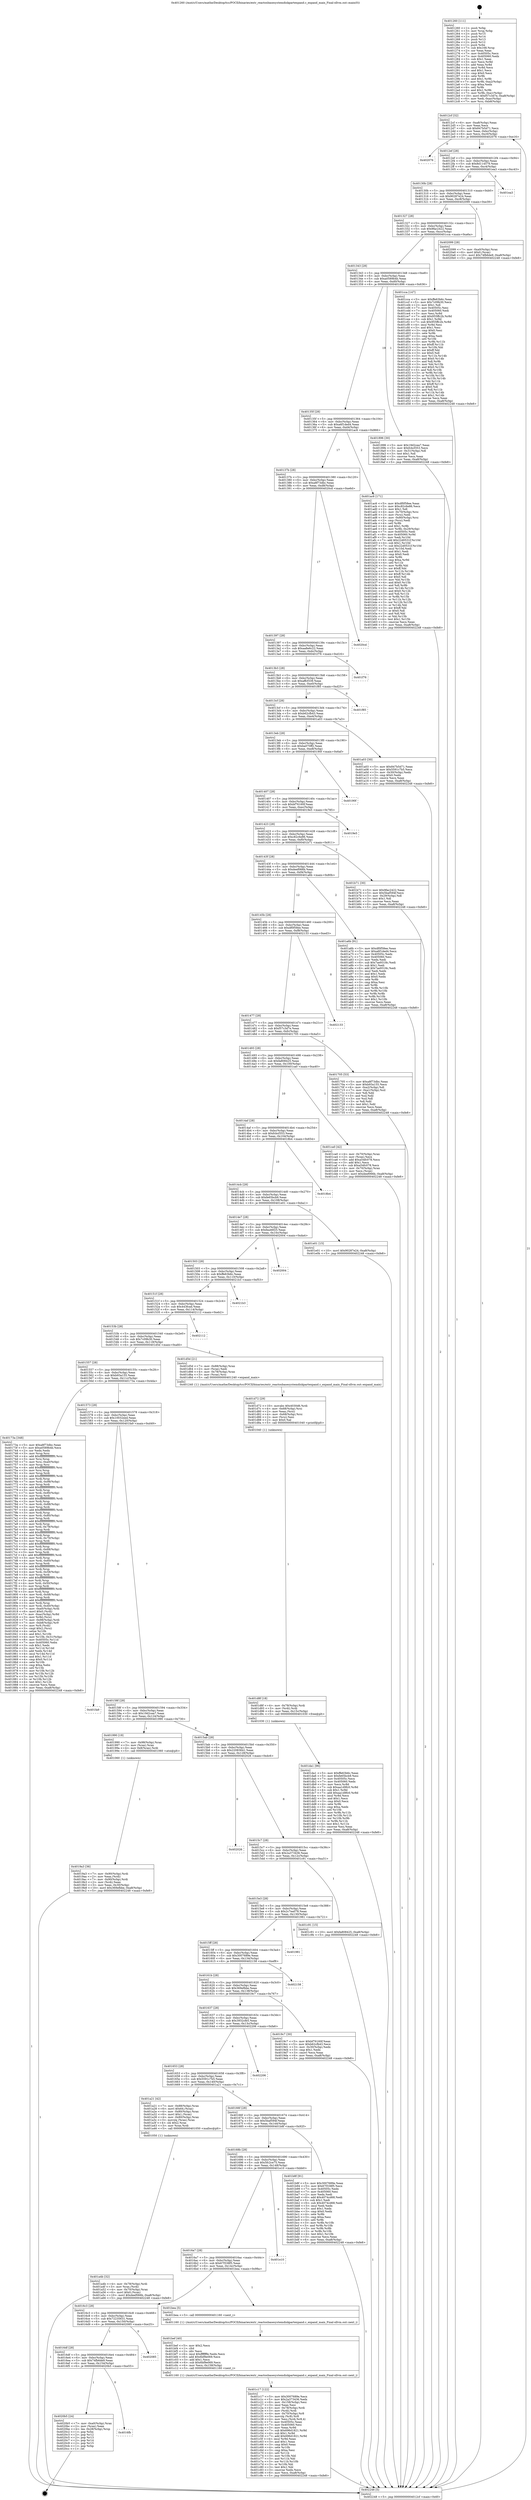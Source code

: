 digraph "0x401260" {
  label = "0x401260 (/mnt/c/Users/mathe/Desktop/tcc/POCII/binaries/extr_reactosbasesystemdiskpartexpand.c_expand_main_Final-ollvm.out::main(0))"
  labelloc = "t"
  node[shape=record]

  Entry [label="",width=0.3,height=0.3,shape=circle,fillcolor=black,style=filled]
  "0x4012cf" [label="{
     0x4012cf [32]\l
     | [instrs]\l
     &nbsp;&nbsp;0x4012cf \<+6\>: mov -0xa8(%rbp),%eax\l
     &nbsp;&nbsp;0x4012d5 \<+2\>: mov %eax,%ecx\l
     &nbsp;&nbsp;0x4012d7 \<+6\>: sub $0x847b5d71,%ecx\l
     &nbsp;&nbsp;0x4012dd \<+6\>: mov %eax,-0xbc(%rbp)\l
     &nbsp;&nbsp;0x4012e3 \<+6\>: mov %ecx,-0xc0(%rbp)\l
     &nbsp;&nbsp;0x4012e9 \<+6\>: je 0000000000402076 \<main+0xe16\>\l
  }"]
  "0x402076" [label="{
     0x402076\l
  }", style=dashed]
  "0x4012ef" [label="{
     0x4012ef [28]\l
     | [instrs]\l
     &nbsp;&nbsp;0x4012ef \<+5\>: jmp 00000000004012f4 \<main+0x94\>\l
     &nbsp;&nbsp;0x4012f4 \<+6\>: mov -0xbc(%rbp),%eax\l
     &nbsp;&nbsp;0x4012fa \<+5\>: sub $0x8d114579,%eax\l
     &nbsp;&nbsp;0x4012ff \<+6\>: mov %eax,-0xc4(%rbp)\l
     &nbsp;&nbsp;0x401305 \<+6\>: je 0000000000401ea3 \<main+0xc43\>\l
  }"]
  Exit [label="",width=0.3,height=0.3,shape=circle,fillcolor=black,style=filled,peripheries=2]
  "0x401ea3" [label="{
     0x401ea3\l
  }", style=dashed]
  "0x40130b" [label="{
     0x40130b [28]\l
     | [instrs]\l
     &nbsp;&nbsp;0x40130b \<+5\>: jmp 0000000000401310 \<main+0xb0\>\l
     &nbsp;&nbsp;0x401310 \<+6\>: mov -0xbc(%rbp),%eax\l
     &nbsp;&nbsp;0x401316 \<+5\>: sub $0x90287e24,%eax\l
     &nbsp;&nbsp;0x40131b \<+6\>: mov %eax,-0xc8(%rbp)\l
     &nbsp;&nbsp;0x401321 \<+6\>: je 0000000000402099 \<main+0xe39\>\l
  }"]
  "0x4016fb" [label="{
     0x4016fb\l
  }", style=dashed]
  "0x402099" [label="{
     0x402099 [28]\l
     | [instrs]\l
     &nbsp;&nbsp;0x402099 \<+7\>: mov -0xa0(%rbp),%rax\l
     &nbsp;&nbsp;0x4020a0 \<+6\>: movl $0x0,(%rax)\l
     &nbsp;&nbsp;0x4020a6 \<+10\>: movl $0x74fb6de9,-0xa8(%rbp)\l
     &nbsp;&nbsp;0x4020b0 \<+5\>: jmp 0000000000402248 \<main+0xfe8\>\l
  }"]
  "0x401327" [label="{
     0x401327 [28]\l
     | [instrs]\l
     &nbsp;&nbsp;0x401327 \<+5\>: jmp 000000000040132c \<main+0xcc\>\l
     &nbsp;&nbsp;0x40132c \<+6\>: mov -0xbc(%rbp),%eax\l
     &nbsp;&nbsp;0x401332 \<+5\>: sub $0x9fac2422,%eax\l
     &nbsp;&nbsp;0x401337 \<+6\>: mov %eax,-0xcc(%rbp)\l
     &nbsp;&nbsp;0x40133d \<+6\>: je 0000000000401cca \<main+0xa6a\>\l
  }"]
  "0x4020b5" [label="{
     0x4020b5 [24]\l
     | [instrs]\l
     &nbsp;&nbsp;0x4020b5 \<+7\>: mov -0xa0(%rbp),%rax\l
     &nbsp;&nbsp;0x4020bc \<+2\>: mov (%rax),%eax\l
     &nbsp;&nbsp;0x4020be \<+4\>: lea -0x28(%rbp),%rsp\l
     &nbsp;&nbsp;0x4020c2 \<+1\>: pop %rbx\l
     &nbsp;&nbsp;0x4020c3 \<+2\>: pop %r12\l
     &nbsp;&nbsp;0x4020c5 \<+2\>: pop %r13\l
     &nbsp;&nbsp;0x4020c7 \<+2\>: pop %r14\l
     &nbsp;&nbsp;0x4020c9 \<+2\>: pop %r15\l
     &nbsp;&nbsp;0x4020cb \<+1\>: pop %rbp\l
     &nbsp;&nbsp;0x4020cc \<+1\>: ret\l
  }"]
  "0x401cca" [label="{
     0x401cca [147]\l
     | [instrs]\l
     &nbsp;&nbsp;0x401cca \<+5\>: mov $0xffe63b6c,%eax\l
     &nbsp;&nbsp;0x401ccf \<+5\>: mov $0x7c09b30,%ecx\l
     &nbsp;&nbsp;0x401cd4 \<+2\>: mov $0x1,%dl\l
     &nbsp;&nbsp;0x401cd6 \<+7\>: mov 0x40505c,%esi\l
     &nbsp;&nbsp;0x401cdd \<+7\>: mov 0x405060,%edi\l
     &nbsp;&nbsp;0x401ce4 \<+3\>: mov %esi,%r8d\l
     &nbsp;&nbsp;0x401ce7 \<+7\>: add $0x955ffc2b,%r8d\l
     &nbsp;&nbsp;0x401cee \<+4\>: sub $0x1,%r8d\l
     &nbsp;&nbsp;0x401cf2 \<+7\>: sub $0x955ffc2b,%r8d\l
     &nbsp;&nbsp;0x401cf9 \<+4\>: imul %r8d,%esi\l
     &nbsp;&nbsp;0x401cfd \<+3\>: and $0x1,%esi\l
     &nbsp;&nbsp;0x401d00 \<+3\>: cmp $0x0,%esi\l
     &nbsp;&nbsp;0x401d03 \<+4\>: sete %r9b\l
     &nbsp;&nbsp;0x401d07 \<+3\>: cmp $0xa,%edi\l
     &nbsp;&nbsp;0x401d0a \<+4\>: setl %r10b\l
     &nbsp;&nbsp;0x401d0e \<+3\>: mov %r9b,%r11b\l
     &nbsp;&nbsp;0x401d11 \<+4\>: xor $0xff,%r11b\l
     &nbsp;&nbsp;0x401d15 \<+3\>: mov %r10b,%bl\l
     &nbsp;&nbsp;0x401d18 \<+3\>: xor $0xff,%bl\l
     &nbsp;&nbsp;0x401d1b \<+3\>: xor $0x0,%dl\l
     &nbsp;&nbsp;0x401d1e \<+3\>: mov %r11b,%r14b\l
     &nbsp;&nbsp;0x401d21 \<+4\>: and $0x0,%r14b\l
     &nbsp;&nbsp;0x401d25 \<+3\>: and %dl,%r9b\l
     &nbsp;&nbsp;0x401d28 \<+3\>: mov %bl,%r15b\l
     &nbsp;&nbsp;0x401d2b \<+4\>: and $0x0,%r15b\l
     &nbsp;&nbsp;0x401d2f \<+3\>: and %dl,%r10b\l
     &nbsp;&nbsp;0x401d32 \<+3\>: or %r9b,%r14b\l
     &nbsp;&nbsp;0x401d35 \<+3\>: or %r10b,%r15b\l
     &nbsp;&nbsp;0x401d38 \<+3\>: xor %r15b,%r14b\l
     &nbsp;&nbsp;0x401d3b \<+3\>: or %bl,%r11b\l
     &nbsp;&nbsp;0x401d3e \<+4\>: xor $0xff,%r11b\l
     &nbsp;&nbsp;0x401d42 \<+3\>: or $0x0,%dl\l
     &nbsp;&nbsp;0x401d45 \<+3\>: and %dl,%r11b\l
     &nbsp;&nbsp;0x401d48 \<+3\>: or %r11b,%r14b\l
     &nbsp;&nbsp;0x401d4b \<+4\>: test $0x1,%r14b\l
     &nbsp;&nbsp;0x401d4f \<+3\>: cmovne %ecx,%eax\l
     &nbsp;&nbsp;0x401d52 \<+6\>: mov %eax,-0xa8(%rbp)\l
     &nbsp;&nbsp;0x401d58 \<+5\>: jmp 0000000000402248 \<main+0xfe8\>\l
  }"]
  "0x401343" [label="{
     0x401343 [28]\l
     | [instrs]\l
     &nbsp;&nbsp;0x401343 \<+5\>: jmp 0000000000401348 \<main+0xe8\>\l
     &nbsp;&nbsp;0x401348 \<+6\>: mov -0xbc(%rbp),%eax\l
     &nbsp;&nbsp;0x40134e \<+5\>: sub $0xa0589b4b,%eax\l
     &nbsp;&nbsp;0x401353 \<+6\>: mov %eax,-0xd0(%rbp)\l
     &nbsp;&nbsp;0x401359 \<+6\>: je 0000000000401896 \<main+0x636\>\l
  }"]
  "0x4016df" [label="{
     0x4016df [28]\l
     | [instrs]\l
     &nbsp;&nbsp;0x4016df \<+5\>: jmp 00000000004016e4 \<main+0x484\>\l
     &nbsp;&nbsp;0x4016e4 \<+6\>: mov -0xbc(%rbp),%eax\l
     &nbsp;&nbsp;0x4016ea \<+5\>: sub $0x74fb6de9,%eax\l
     &nbsp;&nbsp;0x4016ef \<+6\>: mov %eax,-0x154(%rbp)\l
     &nbsp;&nbsp;0x4016f5 \<+6\>: je 00000000004020b5 \<main+0xe55\>\l
  }"]
  "0x401896" [label="{
     0x401896 [30]\l
     | [instrs]\l
     &nbsp;&nbsp;0x401896 \<+5\>: mov $0x19d2cea7,%eax\l
     &nbsp;&nbsp;0x40189b \<+5\>: mov $0xfcbcf353,%ecx\l
     &nbsp;&nbsp;0x4018a0 \<+3\>: mov -0x31(%rbp),%dl\l
     &nbsp;&nbsp;0x4018a3 \<+3\>: test $0x1,%dl\l
     &nbsp;&nbsp;0x4018a6 \<+3\>: cmovne %ecx,%eax\l
     &nbsp;&nbsp;0x4018a9 \<+6\>: mov %eax,-0xa8(%rbp)\l
     &nbsp;&nbsp;0x4018af \<+5\>: jmp 0000000000402248 \<main+0xfe8\>\l
  }"]
  "0x40135f" [label="{
     0x40135f [28]\l
     | [instrs]\l
     &nbsp;&nbsp;0x40135f \<+5\>: jmp 0000000000401364 \<main+0x104\>\l
     &nbsp;&nbsp;0x401364 \<+6\>: mov -0xbc(%rbp),%eax\l
     &nbsp;&nbsp;0x40136a \<+5\>: sub $0xa6f1ded4,%eax\l
     &nbsp;&nbsp;0x40136f \<+6\>: mov %eax,-0xd4(%rbp)\l
     &nbsp;&nbsp;0x401375 \<+6\>: je 0000000000401ac6 \<main+0x866\>\l
  }"]
  "0x402085" [label="{
     0x402085\l
  }", style=dashed]
  "0x401ac6" [label="{
     0x401ac6 [171]\l
     | [instrs]\l
     &nbsp;&nbsp;0x401ac6 \<+5\>: mov $0xdf0f58ee,%eax\l
     &nbsp;&nbsp;0x401acb \<+5\>: mov $0xc82c6e86,%ecx\l
     &nbsp;&nbsp;0x401ad0 \<+2\>: mov $0x1,%dl\l
     &nbsp;&nbsp;0x401ad2 \<+4\>: mov -0x70(%rbp),%rsi\l
     &nbsp;&nbsp;0x401ad6 \<+2\>: mov (%rsi),%edi\l
     &nbsp;&nbsp;0x401ad8 \<+4\>: mov -0x80(%rbp),%rsi\l
     &nbsp;&nbsp;0x401adc \<+2\>: cmp (%rsi),%edi\l
     &nbsp;&nbsp;0x401ade \<+4\>: setl %r8b\l
     &nbsp;&nbsp;0x401ae2 \<+4\>: and $0x1,%r8b\l
     &nbsp;&nbsp;0x401ae6 \<+4\>: mov %r8b,-0x29(%rbp)\l
     &nbsp;&nbsp;0x401aea \<+7\>: mov 0x40505c,%edi\l
     &nbsp;&nbsp;0x401af1 \<+8\>: mov 0x405060,%r9d\l
     &nbsp;&nbsp;0x401af9 \<+3\>: mov %edi,%r10d\l
     &nbsp;&nbsp;0x401afc \<+7\>: add $0x22d0531f,%r10d\l
     &nbsp;&nbsp;0x401b03 \<+4\>: sub $0x1,%r10d\l
     &nbsp;&nbsp;0x401b07 \<+7\>: sub $0x22d0531f,%r10d\l
     &nbsp;&nbsp;0x401b0e \<+4\>: imul %r10d,%edi\l
     &nbsp;&nbsp;0x401b12 \<+3\>: and $0x1,%edi\l
     &nbsp;&nbsp;0x401b15 \<+3\>: cmp $0x0,%edi\l
     &nbsp;&nbsp;0x401b18 \<+4\>: sete %r8b\l
     &nbsp;&nbsp;0x401b1c \<+4\>: cmp $0xa,%r9d\l
     &nbsp;&nbsp;0x401b20 \<+4\>: setl %r11b\l
     &nbsp;&nbsp;0x401b24 \<+3\>: mov %r8b,%bl\l
     &nbsp;&nbsp;0x401b27 \<+3\>: xor $0xff,%bl\l
     &nbsp;&nbsp;0x401b2a \<+3\>: mov %r11b,%r14b\l
     &nbsp;&nbsp;0x401b2d \<+4\>: xor $0xff,%r14b\l
     &nbsp;&nbsp;0x401b31 \<+3\>: xor $0x0,%dl\l
     &nbsp;&nbsp;0x401b34 \<+3\>: mov %bl,%r15b\l
     &nbsp;&nbsp;0x401b37 \<+4\>: and $0x0,%r15b\l
     &nbsp;&nbsp;0x401b3b \<+3\>: and %dl,%r8b\l
     &nbsp;&nbsp;0x401b3e \<+3\>: mov %r14b,%r12b\l
     &nbsp;&nbsp;0x401b41 \<+4\>: and $0x0,%r12b\l
     &nbsp;&nbsp;0x401b45 \<+3\>: and %dl,%r11b\l
     &nbsp;&nbsp;0x401b48 \<+3\>: or %r8b,%r15b\l
     &nbsp;&nbsp;0x401b4b \<+3\>: or %r11b,%r12b\l
     &nbsp;&nbsp;0x401b4e \<+3\>: xor %r12b,%r15b\l
     &nbsp;&nbsp;0x401b51 \<+3\>: or %r14b,%bl\l
     &nbsp;&nbsp;0x401b54 \<+3\>: xor $0xff,%bl\l
     &nbsp;&nbsp;0x401b57 \<+3\>: or $0x0,%dl\l
     &nbsp;&nbsp;0x401b5a \<+2\>: and %dl,%bl\l
     &nbsp;&nbsp;0x401b5c \<+3\>: or %bl,%r15b\l
     &nbsp;&nbsp;0x401b5f \<+4\>: test $0x1,%r15b\l
     &nbsp;&nbsp;0x401b63 \<+3\>: cmovne %ecx,%eax\l
     &nbsp;&nbsp;0x401b66 \<+6\>: mov %eax,-0xa8(%rbp)\l
     &nbsp;&nbsp;0x401b6c \<+5\>: jmp 0000000000402248 \<main+0xfe8\>\l
  }"]
  "0x40137b" [label="{
     0x40137b [28]\l
     | [instrs]\l
     &nbsp;&nbsp;0x40137b \<+5\>: jmp 0000000000401380 \<main+0x120\>\l
     &nbsp;&nbsp;0x401380 \<+6\>: mov -0xbc(%rbp),%eax\l
     &nbsp;&nbsp;0x401386 \<+5\>: sub $0xa8f73dbc,%eax\l
     &nbsp;&nbsp;0x40138b \<+6\>: mov %eax,-0xd8(%rbp)\l
     &nbsp;&nbsp;0x401391 \<+6\>: je 00000000004020cd \<main+0xe6d\>\l
  }"]
  "0x401da1" [label="{
     0x401da1 [96]\l
     | [instrs]\l
     &nbsp;&nbsp;0x401da1 \<+5\>: mov $0xffe63b6c,%eax\l
     &nbsp;&nbsp;0x401da6 \<+5\>: mov $0xfe65bcb9,%esi\l
     &nbsp;&nbsp;0x401dab \<+7\>: mov 0x40505c,%ecx\l
     &nbsp;&nbsp;0x401db2 \<+7\>: mov 0x405060,%edx\l
     &nbsp;&nbsp;0x401db9 \<+3\>: mov %ecx,%r8d\l
     &nbsp;&nbsp;0x401dbc \<+7\>: sub $0xaa1d9fc0,%r8d\l
     &nbsp;&nbsp;0x401dc3 \<+4\>: sub $0x1,%r8d\l
     &nbsp;&nbsp;0x401dc7 \<+7\>: add $0xaa1d9fc0,%r8d\l
     &nbsp;&nbsp;0x401dce \<+4\>: imul %r8d,%ecx\l
     &nbsp;&nbsp;0x401dd2 \<+3\>: and $0x1,%ecx\l
     &nbsp;&nbsp;0x401dd5 \<+3\>: cmp $0x0,%ecx\l
     &nbsp;&nbsp;0x401dd8 \<+4\>: sete %r9b\l
     &nbsp;&nbsp;0x401ddc \<+3\>: cmp $0xa,%edx\l
     &nbsp;&nbsp;0x401ddf \<+4\>: setl %r10b\l
     &nbsp;&nbsp;0x401de3 \<+3\>: mov %r9b,%r11b\l
     &nbsp;&nbsp;0x401de6 \<+3\>: and %r10b,%r11b\l
     &nbsp;&nbsp;0x401de9 \<+3\>: xor %r10b,%r9b\l
     &nbsp;&nbsp;0x401dec \<+3\>: or %r9b,%r11b\l
     &nbsp;&nbsp;0x401def \<+4\>: test $0x1,%r11b\l
     &nbsp;&nbsp;0x401df3 \<+3\>: cmovne %esi,%eax\l
     &nbsp;&nbsp;0x401df6 \<+6\>: mov %eax,-0xa8(%rbp)\l
     &nbsp;&nbsp;0x401dfc \<+5\>: jmp 0000000000402248 \<main+0xfe8\>\l
  }"]
  "0x4020cd" [label="{
     0x4020cd\l
  }", style=dashed]
  "0x401397" [label="{
     0x401397 [28]\l
     | [instrs]\l
     &nbsp;&nbsp;0x401397 \<+5\>: jmp 000000000040139c \<main+0x13c\>\l
     &nbsp;&nbsp;0x40139c \<+6\>: mov -0xbc(%rbp),%eax\l
     &nbsp;&nbsp;0x4013a2 \<+5\>: sub $0xaa8e6c22,%eax\l
     &nbsp;&nbsp;0x4013a7 \<+6\>: mov %eax,-0xdc(%rbp)\l
     &nbsp;&nbsp;0x4013ad \<+6\>: je 0000000000401f76 \<main+0xd16\>\l
  }"]
  "0x401d8f" [label="{
     0x401d8f [18]\l
     | [instrs]\l
     &nbsp;&nbsp;0x401d8f \<+4\>: mov -0x78(%rbp),%rdi\l
     &nbsp;&nbsp;0x401d93 \<+3\>: mov (%rdi),%rdi\l
     &nbsp;&nbsp;0x401d96 \<+6\>: mov %eax,-0x15c(%rbp)\l
     &nbsp;&nbsp;0x401d9c \<+5\>: call 0000000000401030 \<free@plt\>\l
     | [calls]\l
     &nbsp;&nbsp;0x401030 \{1\} (unknown)\l
  }"]
  "0x401f76" [label="{
     0x401f76\l
  }", style=dashed]
  "0x4013b3" [label="{
     0x4013b3 [28]\l
     | [instrs]\l
     &nbsp;&nbsp;0x4013b3 \<+5\>: jmp 00000000004013b8 \<main+0x158\>\l
     &nbsp;&nbsp;0x4013b8 \<+6\>: mov -0xbc(%rbp),%eax\l
     &nbsp;&nbsp;0x4013be \<+5\>: sub $0xaffcf339,%eax\l
     &nbsp;&nbsp;0x4013c3 \<+6\>: mov %eax,-0xe0(%rbp)\l
     &nbsp;&nbsp;0x4013c9 \<+6\>: je 0000000000401f85 \<main+0xd25\>\l
  }"]
  "0x401d72" [label="{
     0x401d72 [29]\l
     | [instrs]\l
     &nbsp;&nbsp;0x401d72 \<+10\>: movabs $0x4030d6,%rdi\l
     &nbsp;&nbsp;0x401d7c \<+4\>: mov -0x68(%rbp),%rsi\l
     &nbsp;&nbsp;0x401d80 \<+2\>: mov %eax,(%rsi)\l
     &nbsp;&nbsp;0x401d82 \<+4\>: mov -0x68(%rbp),%rsi\l
     &nbsp;&nbsp;0x401d86 \<+2\>: mov (%rsi),%esi\l
     &nbsp;&nbsp;0x401d88 \<+2\>: mov $0x0,%al\l
     &nbsp;&nbsp;0x401d8a \<+5\>: call 0000000000401040 \<printf@plt\>\l
     | [calls]\l
     &nbsp;&nbsp;0x401040 \{1\} (unknown)\l
  }"]
  "0x401f85" [label="{
     0x401f85\l
  }", style=dashed]
  "0x4013cf" [label="{
     0x4013cf [28]\l
     | [instrs]\l
     &nbsp;&nbsp;0x4013cf \<+5\>: jmp 00000000004013d4 \<main+0x174\>\l
     &nbsp;&nbsp;0x4013d4 \<+6\>: mov -0xbc(%rbp),%eax\l
     &nbsp;&nbsp;0x4013da \<+5\>: sub $0xb62cfb43,%eax\l
     &nbsp;&nbsp;0x4013df \<+6\>: mov %eax,-0xe4(%rbp)\l
     &nbsp;&nbsp;0x4013e5 \<+6\>: je 0000000000401a03 \<main+0x7a3\>\l
  }"]
  "0x401c17" [label="{
     0x401c17 [122]\l
     | [instrs]\l
     &nbsp;&nbsp;0x401c17 \<+5\>: mov $0x3007689e,%ecx\l
     &nbsp;&nbsp;0x401c1c \<+5\>: mov $0x2a373436,%edx\l
     &nbsp;&nbsp;0x401c21 \<+6\>: mov -0x158(%rbp),%esi\l
     &nbsp;&nbsp;0x401c27 \<+3\>: imul %eax,%esi\l
     &nbsp;&nbsp;0x401c2a \<+4\>: mov -0x78(%rbp),%rdi\l
     &nbsp;&nbsp;0x401c2e \<+3\>: mov (%rdi),%rdi\l
     &nbsp;&nbsp;0x401c31 \<+4\>: mov -0x70(%rbp),%r8\l
     &nbsp;&nbsp;0x401c35 \<+3\>: movslq (%r8),%r8\l
     &nbsp;&nbsp;0x401c38 \<+4\>: mov %esi,(%rdi,%r8,4)\l
     &nbsp;&nbsp;0x401c3c \<+7\>: mov 0x40505c,%eax\l
     &nbsp;&nbsp;0x401c43 \<+7\>: mov 0x405060,%esi\l
     &nbsp;&nbsp;0x401c4a \<+3\>: mov %eax,%r9d\l
     &nbsp;&nbsp;0x401c4d \<+7\>: sub $0x696d1821,%r9d\l
     &nbsp;&nbsp;0x401c54 \<+4\>: sub $0x1,%r9d\l
     &nbsp;&nbsp;0x401c58 \<+7\>: add $0x696d1821,%r9d\l
     &nbsp;&nbsp;0x401c5f \<+4\>: imul %r9d,%eax\l
     &nbsp;&nbsp;0x401c63 \<+3\>: and $0x1,%eax\l
     &nbsp;&nbsp;0x401c66 \<+3\>: cmp $0x0,%eax\l
     &nbsp;&nbsp;0x401c69 \<+4\>: sete %r10b\l
     &nbsp;&nbsp;0x401c6d \<+3\>: cmp $0xa,%esi\l
     &nbsp;&nbsp;0x401c70 \<+4\>: setl %r11b\l
     &nbsp;&nbsp;0x401c74 \<+3\>: mov %r10b,%bl\l
     &nbsp;&nbsp;0x401c77 \<+3\>: and %r11b,%bl\l
     &nbsp;&nbsp;0x401c7a \<+3\>: xor %r11b,%r10b\l
     &nbsp;&nbsp;0x401c7d \<+3\>: or %r10b,%bl\l
     &nbsp;&nbsp;0x401c80 \<+3\>: test $0x1,%bl\l
     &nbsp;&nbsp;0x401c83 \<+3\>: cmovne %edx,%ecx\l
     &nbsp;&nbsp;0x401c86 \<+6\>: mov %ecx,-0xa8(%rbp)\l
     &nbsp;&nbsp;0x401c8c \<+5\>: jmp 0000000000402248 \<main+0xfe8\>\l
  }"]
  "0x401a03" [label="{
     0x401a03 [30]\l
     | [instrs]\l
     &nbsp;&nbsp;0x401a03 \<+5\>: mov $0x847b5d71,%eax\l
     &nbsp;&nbsp;0x401a08 \<+5\>: mov $0x5591c7b5,%ecx\l
     &nbsp;&nbsp;0x401a0d \<+3\>: mov -0x30(%rbp),%edx\l
     &nbsp;&nbsp;0x401a10 \<+3\>: cmp $0x0,%edx\l
     &nbsp;&nbsp;0x401a13 \<+3\>: cmove %ecx,%eax\l
     &nbsp;&nbsp;0x401a16 \<+6\>: mov %eax,-0xa8(%rbp)\l
     &nbsp;&nbsp;0x401a1c \<+5\>: jmp 0000000000402248 \<main+0xfe8\>\l
  }"]
  "0x4013eb" [label="{
     0x4013eb [28]\l
     | [instrs]\l
     &nbsp;&nbsp;0x4013eb \<+5\>: jmp 00000000004013f0 \<main+0x190\>\l
     &nbsp;&nbsp;0x4013f0 \<+6\>: mov -0xbc(%rbp),%eax\l
     &nbsp;&nbsp;0x4013f6 \<+5\>: sub $0xba070ff2,%eax\l
     &nbsp;&nbsp;0x4013fb \<+6\>: mov %eax,-0xe8(%rbp)\l
     &nbsp;&nbsp;0x401401 \<+6\>: je 000000000040190f \<main+0x6af\>\l
  }"]
  "0x401bef" [label="{
     0x401bef [40]\l
     | [instrs]\l
     &nbsp;&nbsp;0x401bef \<+5\>: mov $0x2,%ecx\l
     &nbsp;&nbsp;0x401bf4 \<+1\>: cltd\l
     &nbsp;&nbsp;0x401bf5 \<+2\>: idiv %ecx\l
     &nbsp;&nbsp;0x401bf7 \<+6\>: imul $0xfffffffe,%edx,%ecx\l
     &nbsp;&nbsp;0x401bfd \<+6\>: add $0x6bf9e069,%ecx\l
     &nbsp;&nbsp;0x401c03 \<+3\>: add $0x1,%ecx\l
     &nbsp;&nbsp;0x401c06 \<+6\>: sub $0x6bf9e069,%ecx\l
     &nbsp;&nbsp;0x401c0c \<+6\>: mov %ecx,-0x158(%rbp)\l
     &nbsp;&nbsp;0x401c12 \<+5\>: call 0000000000401160 \<next_i\>\l
     | [calls]\l
     &nbsp;&nbsp;0x401160 \{1\} (/mnt/c/Users/mathe/Desktop/tcc/POCII/binaries/extr_reactosbasesystemdiskpartexpand.c_expand_main_Final-ollvm.out::next_i)\l
  }"]
  "0x40190f" [label="{
     0x40190f\l
  }", style=dashed]
  "0x401407" [label="{
     0x401407 [28]\l
     | [instrs]\l
     &nbsp;&nbsp;0x401407 \<+5\>: jmp 000000000040140c \<main+0x1ac\>\l
     &nbsp;&nbsp;0x40140c \<+6\>: mov -0xbc(%rbp),%eax\l
     &nbsp;&nbsp;0x401412 \<+5\>: sub $0xbf76160f,%eax\l
     &nbsp;&nbsp;0x401417 \<+6\>: mov %eax,-0xec(%rbp)\l
     &nbsp;&nbsp;0x40141d \<+6\>: je 00000000004019e5 \<main+0x785\>\l
  }"]
  "0x4016c3" [label="{
     0x4016c3 [28]\l
     | [instrs]\l
     &nbsp;&nbsp;0x4016c3 \<+5\>: jmp 00000000004016c8 \<main+0x468\>\l
     &nbsp;&nbsp;0x4016c8 \<+6\>: mov -0xbc(%rbp),%eax\l
     &nbsp;&nbsp;0x4016ce \<+5\>: sub $0x72235631,%eax\l
     &nbsp;&nbsp;0x4016d3 \<+6\>: mov %eax,-0x150(%rbp)\l
     &nbsp;&nbsp;0x4016d9 \<+6\>: je 0000000000402085 \<main+0xe25\>\l
  }"]
  "0x4019e5" [label="{
     0x4019e5\l
  }", style=dashed]
  "0x401423" [label="{
     0x401423 [28]\l
     | [instrs]\l
     &nbsp;&nbsp;0x401423 \<+5\>: jmp 0000000000401428 \<main+0x1c8\>\l
     &nbsp;&nbsp;0x401428 \<+6\>: mov -0xbc(%rbp),%eax\l
     &nbsp;&nbsp;0x40142e \<+5\>: sub $0xc82c6e86,%eax\l
     &nbsp;&nbsp;0x401433 \<+6\>: mov %eax,-0xf0(%rbp)\l
     &nbsp;&nbsp;0x401439 \<+6\>: je 0000000000401b71 \<main+0x911\>\l
  }"]
  "0x401bea" [label="{
     0x401bea [5]\l
     | [instrs]\l
     &nbsp;&nbsp;0x401bea \<+5\>: call 0000000000401160 \<next_i\>\l
     | [calls]\l
     &nbsp;&nbsp;0x401160 \{1\} (/mnt/c/Users/mathe/Desktop/tcc/POCII/binaries/extr_reactosbasesystemdiskpartexpand.c_expand_main_Final-ollvm.out::next_i)\l
  }"]
  "0x401b71" [label="{
     0x401b71 [30]\l
     | [instrs]\l
     &nbsp;&nbsp;0x401b71 \<+5\>: mov $0x9fac2422,%eax\l
     &nbsp;&nbsp;0x401b76 \<+5\>: mov $0x5baf594f,%ecx\l
     &nbsp;&nbsp;0x401b7b \<+3\>: mov -0x29(%rbp),%dl\l
     &nbsp;&nbsp;0x401b7e \<+3\>: test $0x1,%dl\l
     &nbsp;&nbsp;0x401b81 \<+3\>: cmovne %ecx,%eax\l
     &nbsp;&nbsp;0x401b84 \<+6\>: mov %eax,-0xa8(%rbp)\l
     &nbsp;&nbsp;0x401b8a \<+5\>: jmp 0000000000402248 \<main+0xfe8\>\l
  }"]
  "0x40143f" [label="{
     0x40143f [28]\l
     | [instrs]\l
     &nbsp;&nbsp;0x40143f \<+5\>: jmp 0000000000401444 \<main+0x1e4\>\l
     &nbsp;&nbsp;0x401444 \<+6\>: mov -0xbc(%rbp),%eax\l
     &nbsp;&nbsp;0x40144a \<+5\>: sub $0xdeef066b,%eax\l
     &nbsp;&nbsp;0x40144f \<+6\>: mov %eax,-0xf4(%rbp)\l
     &nbsp;&nbsp;0x401455 \<+6\>: je 0000000000401a6b \<main+0x80b\>\l
  }"]
  "0x4016a7" [label="{
     0x4016a7 [28]\l
     | [instrs]\l
     &nbsp;&nbsp;0x4016a7 \<+5\>: jmp 00000000004016ac \<main+0x44c\>\l
     &nbsp;&nbsp;0x4016ac \<+6\>: mov -0xbc(%rbp),%eax\l
     &nbsp;&nbsp;0x4016b2 \<+5\>: sub $0x67f338f5,%eax\l
     &nbsp;&nbsp;0x4016b7 \<+6\>: mov %eax,-0x14c(%rbp)\l
     &nbsp;&nbsp;0x4016bd \<+6\>: je 0000000000401bea \<main+0x98a\>\l
  }"]
  "0x401a6b" [label="{
     0x401a6b [91]\l
     | [instrs]\l
     &nbsp;&nbsp;0x401a6b \<+5\>: mov $0xdf0f58ee,%eax\l
     &nbsp;&nbsp;0x401a70 \<+5\>: mov $0xa6f1ded4,%ecx\l
     &nbsp;&nbsp;0x401a75 \<+7\>: mov 0x40505c,%edx\l
     &nbsp;&nbsp;0x401a7c \<+7\>: mov 0x405060,%esi\l
     &nbsp;&nbsp;0x401a83 \<+2\>: mov %edx,%edi\l
     &nbsp;&nbsp;0x401a85 \<+6\>: sub $0x7ae9318c,%edi\l
     &nbsp;&nbsp;0x401a8b \<+3\>: sub $0x1,%edi\l
     &nbsp;&nbsp;0x401a8e \<+6\>: add $0x7ae9318c,%edi\l
     &nbsp;&nbsp;0x401a94 \<+3\>: imul %edi,%edx\l
     &nbsp;&nbsp;0x401a97 \<+3\>: and $0x1,%edx\l
     &nbsp;&nbsp;0x401a9a \<+3\>: cmp $0x0,%edx\l
     &nbsp;&nbsp;0x401a9d \<+4\>: sete %r8b\l
     &nbsp;&nbsp;0x401aa1 \<+3\>: cmp $0xa,%esi\l
     &nbsp;&nbsp;0x401aa4 \<+4\>: setl %r9b\l
     &nbsp;&nbsp;0x401aa8 \<+3\>: mov %r8b,%r10b\l
     &nbsp;&nbsp;0x401aab \<+3\>: and %r9b,%r10b\l
     &nbsp;&nbsp;0x401aae \<+3\>: xor %r9b,%r8b\l
     &nbsp;&nbsp;0x401ab1 \<+3\>: or %r8b,%r10b\l
     &nbsp;&nbsp;0x401ab4 \<+4\>: test $0x1,%r10b\l
     &nbsp;&nbsp;0x401ab8 \<+3\>: cmovne %ecx,%eax\l
     &nbsp;&nbsp;0x401abb \<+6\>: mov %eax,-0xa8(%rbp)\l
     &nbsp;&nbsp;0x401ac1 \<+5\>: jmp 0000000000402248 \<main+0xfe8\>\l
  }"]
  "0x40145b" [label="{
     0x40145b [28]\l
     | [instrs]\l
     &nbsp;&nbsp;0x40145b \<+5\>: jmp 0000000000401460 \<main+0x200\>\l
     &nbsp;&nbsp;0x401460 \<+6\>: mov -0xbc(%rbp),%eax\l
     &nbsp;&nbsp;0x401466 \<+5\>: sub $0xdf0f58ee,%eax\l
     &nbsp;&nbsp;0x40146b \<+6\>: mov %eax,-0xf8(%rbp)\l
     &nbsp;&nbsp;0x401471 \<+6\>: je 0000000000402133 \<main+0xed3\>\l
  }"]
  "0x401e10" [label="{
     0x401e10\l
  }", style=dashed]
  "0x402133" [label="{
     0x402133\l
  }", style=dashed]
  "0x401477" [label="{
     0x401477 [28]\l
     | [instrs]\l
     &nbsp;&nbsp;0x401477 \<+5\>: jmp 000000000040147c \<main+0x21c\>\l
     &nbsp;&nbsp;0x40147c \<+6\>: mov -0xbc(%rbp),%eax\l
     &nbsp;&nbsp;0x401482 \<+5\>: sub $0xf57c3d7e,%eax\l
     &nbsp;&nbsp;0x401487 \<+6\>: mov %eax,-0xfc(%rbp)\l
     &nbsp;&nbsp;0x40148d \<+6\>: je 0000000000401705 \<main+0x4a5\>\l
  }"]
  "0x40168b" [label="{
     0x40168b [28]\l
     | [instrs]\l
     &nbsp;&nbsp;0x40168b \<+5\>: jmp 0000000000401690 \<main+0x430\>\l
     &nbsp;&nbsp;0x401690 \<+6\>: mov -0xbc(%rbp),%eax\l
     &nbsp;&nbsp;0x401696 \<+5\>: sub $0x5fc2ce75,%eax\l
     &nbsp;&nbsp;0x40169b \<+6\>: mov %eax,-0x148(%rbp)\l
     &nbsp;&nbsp;0x4016a1 \<+6\>: je 0000000000401e10 \<main+0xbb0\>\l
  }"]
  "0x401705" [label="{
     0x401705 [53]\l
     | [instrs]\l
     &nbsp;&nbsp;0x401705 \<+5\>: mov $0xa8f73dbc,%eax\l
     &nbsp;&nbsp;0x40170a \<+5\>: mov $0xb93a155,%ecx\l
     &nbsp;&nbsp;0x40170f \<+6\>: mov -0xa2(%rbp),%dl\l
     &nbsp;&nbsp;0x401715 \<+7\>: mov -0xa1(%rbp),%sil\l
     &nbsp;&nbsp;0x40171c \<+3\>: mov %dl,%dil\l
     &nbsp;&nbsp;0x40171f \<+3\>: and %sil,%dil\l
     &nbsp;&nbsp;0x401722 \<+3\>: xor %sil,%dl\l
     &nbsp;&nbsp;0x401725 \<+3\>: or %dl,%dil\l
     &nbsp;&nbsp;0x401728 \<+4\>: test $0x1,%dil\l
     &nbsp;&nbsp;0x40172c \<+3\>: cmovne %ecx,%eax\l
     &nbsp;&nbsp;0x40172f \<+6\>: mov %eax,-0xa8(%rbp)\l
     &nbsp;&nbsp;0x401735 \<+5\>: jmp 0000000000402248 \<main+0xfe8\>\l
  }"]
  "0x401493" [label="{
     0x401493 [28]\l
     | [instrs]\l
     &nbsp;&nbsp;0x401493 \<+5\>: jmp 0000000000401498 \<main+0x238\>\l
     &nbsp;&nbsp;0x401498 \<+6\>: mov -0xbc(%rbp),%eax\l
     &nbsp;&nbsp;0x40149e \<+5\>: sub $0xfa808425,%eax\l
     &nbsp;&nbsp;0x4014a3 \<+6\>: mov %eax,-0x100(%rbp)\l
     &nbsp;&nbsp;0x4014a9 \<+6\>: je 0000000000401ca0 \<main+0xa40\>\l
  }"]
  "0x402248" [label="{
     0x402248 [5]\l
     | [instrs]\l
     &nbsp;&nbsp;0x402248 \<+5\>: jmp 00000000004012cf \<main+0x6f\>\l
  }"]
  "0x401260" [label="{
     0x401260 [111]\l
     | [instrs]\l
     &nbsp;&nbsp;0x401260 \<+1\>: push %rbp\l
     &nbsp;&nbsp;0x401261 \<+3\>: mov %rsp,%rbp\l
     &nbsp;&nbsp;0x401264 \<+2\>: push %r15\l
     &nbsp;&nbsp;0x401266 \<+2\>: push %r14\l
     &nbsp;&nbsp;0x401268 \<+2\>: push %r13\l
     &nbsp;&nbsp;0x40126a \<+2\>: push %r12\l
     &nbsp;&nbsp;0x40126c \<+1\>: push %rbx\l
     &nbsp;&nbsp;0x40126d \<+7\>: sub $0x168,%rsp\l
     &nbsp;&nbsp;0x401274 \<+2\>: xor %eax,%eax\l
     &nbsp;&nbsp;0x401276 \<+7\>: mov 0x40505c,%ecx\l
     &nbsp;&nbsp;0x40127d \<+7\>: mov 0x405060,%edx\l
     &nbsp;&nbsp;0x401284 \<+3\>: sub $0x1,%eax\l
     &nbsp;&nbsp;0x401287 \<+3\>: mov %ecx,%r8d\l
     &nbsp;&nbsp;0x40128a \<+3\>: add %eax,%r8d\l
     &nbsp;&nbsp;0x40128d \<+4\>: imul %r8d,%ecx\l
     &nbsp;&nbsp;0x401291 \<+3\>: and $0x1,%ecx\l
     &nbsp;&nbsp;0x401294 \<+3\>: cmp $0x0,%ecx\l
     &nbsp;&nbsp;0x401297 \<+4\>: sete %r9b\l
     &nbsp;&nbsp;0x40129b \<+4\>: and $0x1,%r9b\l
     &nbsp;&nbsp;0x40129f \<+7\>: mov %r9b,-0xa2(%rbp)\l
     &nbsp;&nbsp;0x4012a6 \<+3\>: cmp $0xa,%edx\l
     &nbsp;&nbsp;0x4012a9 \<+4\>: setl %r9b\l
     &nbsp;&nbsp;0x4012ad \<+4\>: and $0x1,%r9b\l
     &nbsp;&nbsp;0x4012b1 \<+7\>: mov %r9b,-0xa1(%rbp)\l
     &nbsp;&nbsp;0x4012b8 \<+10\>: movl $0xf57c3d7e,-0xa8(%rbp)\l
     &nbsp;&nbsp;0x4012c2 \<+6\>: mov %edi,-0xac(%rbp)\l
     &nbsp;&nbsp;0x4012c8 \<+7\>: mov %rsi,-0xb8(%rbp)\l
  }"]
  "0x401b8f" [label="{
     0x401b8f [91]\l
     | [instrs]\l
     &nbsp;&nbsp;0x401b8f \<+5\>: mov $0x3007689e,%eax\l
     &nbsp;&nbsp;0x401b94 \<+5\>: mov $0x67f338f5,%ecx\l
     &nbsp;&nbsp;0x401b99 \<+7\>: mov 0x40505c,%edx\l
     &nbsp;&nbsp;0x401ba0 \<+7\>: mov 0x405060,%esi\l
     &nbsp;&nbsp;0x401ba7 \<+2\>: mov %edx,%edi\l
     &nbsp;&nbsp;0x401ba9 \<+6\>: add $0x4074cd68,%edi\l
     &nbsp;&nbsp;0x401baf \<+3\>: sub $0x1,%edi\l
     &nbsp;&nbsp;0x401bb2 \<+6\>: sub $0x4074cd68,%edi\l
     &nbsp;&nbsp;0x401bb8 \<+3\>: imul %edi,%edx\l
     &nbsp;&nbsp;0x401bbb \<+3\>: and $0x1,%edx\l
     &nbsp;&nbsp;0x401bbe \<+3\>: cmp $0x0,%edx\l
     &nbsp;&nbsp;0x401bc1 \<+4\>: sete %r8b\l
     &nbsp;&nbsp;0x401bc5 \<+3\>: cmp $0xa,%esi\l
     &nbsp;&nbsp;0x401bc8 \<+4\>: setl %r9b\l
     &nbsp;&nbsp;0x401bcc \<+3\>: mov %r8b,%r10b\l
     &nbsp;&nbsp;0x401bcf \<+3\>: and %r9b,%r10b\l
     &nbsp;&nbsp;0x401bd2 \<+3\>: xor %r9b,%r8b\l
     &nbsp;&nbsp;0x401bd5 \<+3\>: or %r8b,%r10b\l
     &nbsp;&nbsp;0x401bd8 \<+4\>: test $0x1,%r10b\l
     &nbsp;&nbsp;0x401bdc \<+3\>: cmovne %ecx,%eax\l
     &nbsp;&nbsp;0x401bdf \<+6\>: mov %eax,-0xa8(%rbp)\l
     &nbsp;&nbsp;0x401be5 \<+5\>: jmp 0000000000402248 \<main+0xfe8\>\l
  }"]
  "0x401ca0" [label="{
     0x401ca0 [42]\l
     | [instrs]\l
     &nbsp;&nbsp;0x401ca0 \<+4\>: mov -0x70(%rbp),%rax\l
     &nbsp;&nbsp;0x401ca4 \<+2\>: mov (%rax),%ecx\l
     &nbsp;&nbsp;0x401ca6 \<+6\>: add $0xa54fc078,%ecx\l
     &nbsp;&nbsp;0x401cac \<+3\>: add $0x1,%ecx\l
     &nbsp;&nbsp;0x401caf \<+6\>: sub $0xa54fc078,%ecx\l
     &nbsp;&nbsp;0x401cb5 \<+4\>: mov -0x70(%rbp),%rax\l
     &nbsp;&nbsp;0x401cb9 \<+2\>: mov %ecx,(%rax)\l
     &nbsp;&nbsp;0x401cbb \<+10\>: movl $0xdeef066b,-0xa8(%rbp)\l
     &nbsp;&nbsp;0x401cc5 \<+5\>: jmp 0000000000402248 \<main+0xfe8\>\l
  }"]
  "0x4014af" [label="{
     0x4014af [28]\l
     | [instrs]\l
     &nbsp;&nbsp;0x4014af \<+5\>: jmp 00000000004014b4 \<main+0x254\>\l
     &nbsp;&nbsp;0x4014b4 \<+6\>: mov -0xbc(%rbp),%eax\l
     &nbsp;&nbsp;0x4014ba \<+5\>: sub $0xfcbcf353,%eax\l
     &nbsp;&nbsp;0x4014bf \<+6\>: mov %eax,-0x104(%rbp)\l
     &nbsp;&nbsp;0x4014c5 \<+6\>: je 00000000004018b4 \<main+0x654\>\l
  }"]
  "0x401a4b" [label="{
     0x401a4b [32]\l
     | [instrs]\l
     &nbsp;&nbsp;0x401a4b \<+4\>: mov -0x78(%rbp),%rdi\l
     &nbsp;&nbsp;0x401a4f \<+3\>: mov %rax,(%rdi)\l
     &nbsp;&nbsp;0x401a52 \<+4\>: mov -0x70(%rbp),%rax\l
     &nbsp;&nbsp;0x401a56 \<+6\>: movl $0x0,(%rax)\l
     &nbsp;&nbsp;0x401a5c \<+10\>: movl $0xdeef066b,-0xa8(%rbp)\l
     &nbsp;&nbsp;0x401a66 \<+5\>: jmp 0000000000402248 \<main+0xfe8\>\l
  }"]
  "0x4018b4" [label="{
     0x4018b4\l
  }", style=dashed]
  "0x4014cb" [label="{
     0x4014cb [28]\l
     | [instrs]\l
     &nbsp;&nbsp;0x4014cb \<+5\>: jmp 00000000004014d0 \<main+0x270\>\l
     &nbsp;&nbsp;0x4014d0 \<+6\>: mov -0xbc(%rbp),%eax\l
     &nbsp;&nbsp;0x4014d6 \<+5\>: sub $0xfe65bcb9,%eax\l
     &nbsp;&nbsp;0x4014db \<+6\>: mov %eax,-0x108(%rbp)\l
     &nbsp;&nbsp;0x4014e1 \<+6\>: je 0000000000401e01 \<main+0xba1\>\l
  }"]
  "0x40166f" [label="{
     0x40166f [28]\l
     | [instrs]\l
     &nbsp;&nbsp;0x40166f \<+5\>: jmp 0000000000401674 \<main+0x414\>\l
     &nbsp;&nbsp;0x401674 \<+6\>: mov -0xbc(%rbp),%eax\l
     &nbsp;&nbsp;0x40167a \<+5\>: sub $0x5baf594f,%eax\l
     &nbsp;&nbsp;0x40167f \<+6\>: mov %eax,-0x144(%rbp)\l
     &nbsp;&nbsp;0x401685 \<+6\>: je 0000000000401b8f \<main+0x92f\>\l
  }"]
  "0x401e01" [label="{
     0x401e01 [15]\l
     | [instrs]\l
     &nbsp;&nbsp;0x401e01 \<+10\>: movl $0x90287e24,-0xa8(%rbp)\l
     &nbsp;&nbsp;0x401e0b \<+5\>: jmp 0000000000402248 \<main+0xfe8\>\l
  }"]
  "0x4014e7" [label="{
     0x4014e7 [28]\l
     | [instrs]\l
     &nbsp;&nbsp;0x4014e7 \<+5\>: jmp 00000000004014ec \<main+0x28c\>\l
     &nbsp;&nbsp;0x4014ec \<+6\>: mov -0xbc(%rbp),%eax\l
     &nbsp;&nbsp;0x4014f2 \<+5\>: sub $0xfea46f25,%eax\l
     &nbsp;&nbsp;0x4014f7 \<+6\>: mov %eax,-0x10c(%rbp)\l
     &nbsp;&nbsp;0x4014fd \<+6\>: je 0000000000402004 \<main+0xda4\>\l
  }"]
  "0x401a21" [label="{
     0x401a21 [42]\l
     | [instrs]\l
     &nbsp;&nbsp;0x401a21 \<+7\>: mov -0x88(%rbp),%rax\l
     &nbsp;&nbsp;0x401a28 \<+6\>: movl $0x64,(%rax)\l
     &nbsp;&nbsp;0x401a2e \<+4\>: mov -0x80(%rbp),%rax\l
     &nbsp;&nbsp;0x401a32 \<+6\>: movl $0x1,(%rax)\l
     &nbsp;&nbsp;0x401a38 \<+4\>: mov -0x80(%rbp),%rax\l
     &nbsp;&nbsp;0x401a3c \<+3\>: movslq (%rax),%rax\l
     &nbsp;&nbsp;0x401a3f \<+4\>: shl $0x2,%rax\l
     &nbsp;&nbsp;0x401a43 \<+3\>: mov %rax,%rdi\l
     &nbsp;&nbsp;0x401a46 \<+5\>: call 0000000000401050 \<malloc@plt\>\l
     | [calls]\l
     &nbsp;&nbsp;0x401050 \{1\} (unknown)\l
  }"]
  "0x402004" [label="{
     0x402004\l
  }", style=dashed]
  "0x401503" [label="{
     0x401503 [28]\l
     | [instrs]\l
     &nbsp;&nbsp;0x401503 \<+5\>: jmp 0000000000401508 \<main+0x2a8\>\l
     &nbsp;&nbsp;0x401508 \<+6\>: mov -0xbc(%rbp),%eax\l
     &nbsp;&nbsp;0x40150e \<+5\>: sub $0xffe63b6c,%eax\l
     &nbsp;&nbsp;0x401513 \<+6\>: mov %eax,-0x110(%rbp)\l
     &nbsp;&nbsp;0x401519 \<+6\>: je 00000000004021b3 \<main+0xf53\>\l
  }"]
  "0x401653" [label="{
     0x401653 [28]\l
     | [instrs]\l
     &nbsp;&nbsp;0x401653 \<+5\>: jmp 0000000000401658 \<main+0x3f8\>\l
     &nbsp;&nbsp;0x401658 \<+6\>: mov -0xbc(%rbp),%eax\l
     &nbsp;&nbsp;0x40165e \<+5\>: sub $0x5591c7b5,%eax\l
     &nbsp;&nbsp;0x401663 \<+6\>: mov %eax,-0x140(%rbp)\l
     &nbsp;&nbsp;0x401669 \<+6\>: je 0000000000401a21 \<main+0x7c1\>\l
  }"]
  "0x4021b3" [label="{
     0x4021b3\l
  }", style=dashed]
  "0x40151f" [label="{
     0x40151f [28]\l
     | [instrs]\l
     &nbsp;&nbsp;0x40151f \<+5\>: jmp 0000000000401524 \<main+0x2c4\>\l
     &nbsp;&nbsp;0x401524 \<+6\>: mov -0xbc(%rbp),%eax\l
     &nbsp;&nbsp;0x40152a \<+5\>: sub $0x443fcad,%eax\l
     &nbsp;&nbsp;0x40152f \<+6\>: mov %eax,-0x114(%rbp)\l
     &nbsp;&nbsp;0x401535 \<+6\>: je 0000000000402112 \<main+0xeb2\>\l
  }"]
  "0x402206" [label="{
     0x402206\l
  }", style=dashed]
  "0x402112" [label="{
     0x402112\l
  }", style=dashed]
  "0x40153b" [label="{
     0x40153b [28]\l
     | [instrs]\l
     &nbsp;&nbsp;0x40153b \<+5\>: jmp 0000000000401540 \<main+0x2e0\>\l
     &nbsp;&nbsp;0x401540 \<+6\>: mov -0xbc(%rbp),%eax\l
     &nbsp;&nbsp;0x401546 \<+5\>: sub $0x7c09b30,%eax\l
     &nbsp;&nbsp;0x40154b \<+6\>: mov %eax,-0x118(%rbp)\l
     &nbsp;&nbsp;0x401551 \<+6\>: je 0000000000401d5d \<main+0xafd\>\l
  }"]
  "0x401637" [label="{
     0x401637 [28]\l
     | [instrs]\l
     &nbsp;&nbsp;0x401637 \<+5\>: jmp 000000000040163c \<main+0x3dc\>\l
     &nbsp;&nbsp;0x40163c \<+6\>: mov -0xbc(%rbp),%eax\l
     &nbsp;&nbsp;0x401642 \<+5\>: sub $0x3932cfe5,%eax\l
     &nbsp;&nbsp;0x401647 \<+6\>: mov %eax,-0x13c(%rbp)\l
     &nbsp;&nbsp;0x40164d \<+6\>: je 0000000000402206 \<main+0xfa6\>\l
  }"]
  "0x401d5d" [label="{
     0x401d5d [21]\l
     | [instrs]\l
     &nbsp;&nbsp;0x401d5d \<+7\>: mov -0x88(%rbp),%rax\l
     &nbsp;&nbsp;0x401d64 \<+2\>: mov (%rax),%edi\l
     &nbsp;&nbsp;0x401d66 \<+4\>: mov -0x78(%rbp),%rax\l
     &nbsp;&nbsp;0x401d6a \<+3\>: mov (%rax),%rsi\l
     &nbsp;&nbsp;0x401d6d \<+5\>: call 0000000000401240 \<expand_main\>\l
     | [calls]\l
     &nbsp;&nbsp;0x401240 \{1\} (/mnt/c/Users/mathe/Desktop/tcc/POCII/binaries/extr_reactosbasesystemdiskpartexpand.c_expand_main_Final-ollvm.out::expand_main)\l
  }"]
  "0x401557" [label="{
     0x401557 [28]\l
     | [instrs]\l
     &nbsp;&nbsp;0x401557 \<+5\>: jmp 000000000040155c \<main+0x2fc\>\l
     &nbsp;&nbsp;0x40155c \<+6\>: mov -0xbc(%rbp),%eax\l
     &nbsp;&nbsp;0x401562 \<+5\>: sub $0xb93a155,%eax\l
     &nbsp;&nbsp;0x401567 \<+6\>: mov %eax,-0x11c(%rbp)\l
     &nbsp;&nbsp;0x40156d \<+6\>: je 000000000040173a \<main+0x4da\>\l
  }"]
  "0x4019c7" [label="{
     0x4019c7 [30]\l
     | [instrs]\l
     &nbsp;&nbsp;0x4019c7 \<+5\>: mov $0xbf76160f,%eax\l
     &nbsp;&nbsp;0x4019cc \<+5\>: mov $0xb62cfb43,%ecx\l
     &nbsp;&nbsp;0x4019d1 \<+3\>: mov -0x30(%rbp),%edx\l
     &nbsp;&nbsp;0x4019d4 \<+3\>: cmp $0x1,%edx\l
     &nbsp;&nbsp;0x4019d7 \<+3\>: cmovl %ecx,%eax\l
     &nbsp;&nbsp;0x4019da \<+6\>: mov %eax,-0xa8(%rbp)\l
     &nbsp;&nbsp;0x4019e0 \<+5\>: jmp 0000000000402248 \<main+0xfe8\>\l
  }"]
  "0x40173a" [label="{
     0x40173a [348]\l
     | [instrs]\l
     &nbsp;&nbsp;0x40173a \<+5\>: mov $0xa8f73dbc,%eax\l
     &nbsp;&nbsp;0x40173f \<+5\>: mov $0xa0589b4b,%ecx\l
     &nbsp;&nbsp;0x401744 \<+2\>: xor %edx,%edx\l
     &nbsp;&nbsp;0x401746 \<+3\>: mov %rsp,%rsi\l
     &nbsp;&nbsp;0x401749 \<+4\>: add $0xfffffffffffffff0,%rsi\l
     &nbsp;&nbsp;0x40174d \<+3\>: mov %rsi,%rsp\l
     &nbsp;&nbsp;0x401750 \<+7\>: mov %rsi,-0xa0(%rbp)\l
     &nbsp;&nbsp;0x401757 \<+3\>: mov %rsp,%rsi\l
     &nbsp;&nbsp;0x40175a \<+4\>: add $0xfffffffffffffff0,%rsi\l
     &nbsp;&nbsp;0x40175e \<+3\>: mov %rsi,%rsp\l
     &nbsp;&nbsp;0x401761 \<+3\>: mov %rsp,%rdi\l
     &nbsp;&nbsp;0x401764 \<+4\>: add $0xfffffffffffffff0,%rdi\l
     &nbsp;&nbsp;0x401768 \<+3\>: mov %rdi,%rsp\l
     &nbsp;&nbsp;0x40176b \<+7\>: mov %rdi,-0x98(%rbp)\l
     &nbsp;&nbsp;0x401772 \<+3\>: mov %rsp,%rdi\l
     &nbsp;&nbsp;0x401775 \<+4\>: add $0xfffffffffffffff0,%rdi\l
     &nbsp;&nbsp;0x401779 \<+3\>: mov %rdi,%rsp\l
     &nbsp;&nbsp;0x40177c \<+7\>: mov %rdi,-0x90(%rbp)\l
     &nbsp;&nbsp;0x401783 \<+3\>: mov %rsp,%rdi\l
     &nbsp;&nbsp;0x401786 \<+4\>: add $0xfffffffffffffff0,%rdi\l
     &nbsp;&nbsp;0x40178a \<+3\>: mov %rdi,%rsp\l
     &nbsp;&nbsp;0x40178d \<+7\>: mov %rdi,-0x88(%rbp)\l
     &nbsp;&nbsp;0x401794 \<+3\>: mov %rsp,%rdi\l
     &nbsp;&nbsp;0x401797 \<+4\>: add $0xfffffffffffffff0,%rdi\l
     &nbsp;&nbsp;0x40179b \<+3\>: mov %rdi,%rsp\l
     &nbsp;&nbsp;0x40179e \<+4\>: mov %rdi,-0x80(%rbp)\l
     &nbsp;&nbsp;0x4017a2 \<+3\>: mov %rsp,%rdi\l
     &nbsp;&nbsp;0x4017a5 \<+4\>: add $0xfffffffffffffff0,%rdi\l
     &nbsp;&nbsp;0x4017a9 \<+3\>: mov %rdi,%rsp\l
     &nbsp;&nbsp;0x4017ac \<+4\>: mov %rdi,-0x78(%rbp)\l
     &nbsp;&nbsp;0x4017b0 \<+3\>: mov %rsp,%rdi\l
     &nbsp;&nbsp;0x4017b3 \<+4\>: add $0xfffffffffffffff0,%rdi\l
     &nbsp;&nbsp;0x4017b7 \<+3\>: mov %rdi,%rsp\l
     &nbsp;&nbsp;0x4017ba \<+4\>: mov %rdi,-0x70(%rbp)\l
     &nbsp;&nbsp;0x4017be \<+3\>: mov %rsp,%rdi\l
     &nbsp;&nbsp;0x4017c1 \<+4\>: add $0xfffffffffffffff0,%rdi\l
     &nbsp;&nbsp;0x4017c5 \<+3\>: mov %rdi,%rsp\l
     &nbsp;&nbsp;0x4017c8 \<+4\>: mov %rdi,-0x68(%rbp)\l
     &nbsp;&nbsp;0x4017cc \<+3\>: mov %rsp,%rdi\l
     &nbsp;&nbsp;0x4017cf \<+4\>: add $0xfffffffffffffff0,%rdi\l
     &nbsp;&nbsp;0x4017d3 \<+3\>: mov %rdi,%rsp\l
     &nbsp;&nbsp;0x4017d6 \<+4\>: mov %rdi,-0x60(%rbp)\l
     &nbsp;&nbsp;0x4017da \<+3\>: mov %rsp,%rdi\l
     &nbsp;&nbsp;0x4017dd \<+4\>: add $0xfffffffffffffff0,%rdi\l
     &nbsp;&nbsp;0x4017e1 \<+3\>: mov %rdi,%rsp\l
     &nbsp;&nbsp;0x4017e4 \<+4\>: mov %rdi,-0x58(%rbp)\l
     &nbsp;&nbsp;0x4017e8 \<+3\>: mov %rsp,%rdi\l
     &nbsp;&nbsp;0x4017eb \<+4\>: add $0xfffffffffffffff0,%rdi\l
     &nbsp;&nbsp;0x4017ef \<+3\>: mov %rdi,%rsp\l
     &nbsp;&nbsp;0x4017f2 \<+4\>: mov %rdi,-0x50(%rbp)\l
     &nbsp;&nbsp;0x4017f6 \<+3\>: mov %rsp,%rdi\l
     &nbsp;&nbsp;0x4017f9 \<+4\>: add $0xfffffffffffffff0,%rdi\l
     &nbsp;&nbsp;0x4017fd \<+3\>: mov %rdi,%rsp\l
     &nbsp;&nbsp;0x401800 \<+4\>: mov %rdi,-0x48(%rbp)\l
     &nbsp;&nbsp;0x401804 \<+3\>: mov %rsp,%rdi\l
     &nbsp;&nbsp;0x401807 \<+4\>: add $0xfffffffffffffff0,%rdi\l
     &nbsp;&nbsp;0x40180b \<+3\>: mov %rdi,%rsp\l
     &nbsp;&nbsp;0x40180e \<+4\>: mov %rdi,-0x40(%rbp)\l
     &nbsp;&nbsp;0x401812 \<+7\>: mov -0xa0(%rbp),%rdi\l
     &nbsp;&nbsp;0x401819 \<+6\>: movl $0x0,(%rdi)\l
     &nbsp;&nbsp;0x40181f \<+7\>: mov -0xac(%rbp),%r8d\l
     &nbsp;&nbsp;0x401826 \<+3\>: mov %r8d,(%rsi)\l
     &nbsp;&nbsp;0x401829 \<+7\>: mov -0x98(%rbp),%rdi\l
     &nbsp;&nbsp;0x401830 \<+7\>: mov -0xb8(%rbp),%r9\l
     &nbsp;&nbsp;0x401837 \<+3\>: mov %r9,(%rdi)\l
     &nbsp;&nbsp;0x40183a \<+3\>: cmpl $0x2,(%rsi)\l
     &nbsp;&nbsp;0x40183d \<+4\>: setne %r10b\l
     &nbsp;&nbsp;0x401841 \<+4\>: and $0x1,%r10b\l
     &nbsp;&nbsp;0x401845 \<+4\>: mov %r10b,-0x31(%rbp)\l
     &nbsp;&nbsp;0x401849 \<+8\>: mov 0x40505c,%r11d\l
     &nbsp;&nbsp;0x401851 \<+7\>: mov 0x405060,%ebx\l
     &nbsp;&nbsp;0x401858 \<+3\>: sub $0x1,%edx\l
     &nbsp;&nbsp;0x40185b \<+3\>: mov %r11d,%r14d\l
     &nbsp;&nbsp;0x40185e \<+3\>: add %edx,%r14d\l
     &nbsp;&nbsp;0x401861 \<+4\>: imul %r14d,%r11d\l
     &nbsp;&nbsp;0x401865 \<+4\>: and $0x1,%r11d\l
     &nbsp;&nbsp;0x401869 \<+4\>: cmp $0x0,%r11d\l
     &nbsp;&nbsp;0x40186d \<+4\>: sete %r10b\l
     &nbsp;&nbsp;0x401871 \<+3\>: cmp $0xa,%ebx\l
     &nbsp;&nbsp;0x401874 \<+4\>: setl %r15b\l
     &nbsp;&nbsp;0x401878 \<+3\>: mov %r10b,%r12b\l
     &nbsp;&nbsp;0x40187b \<+3\>: and %r15b,%r12b\l
     &nbsp;&nbsp;0x40187e \<+3\>: xor %r15b,%r10b\l
     &nbsp;&nbsp;0x401881 \<+3\>: or %r10b,%r12b\l
     &nbsp;&nbsp;0x401884 \<+4\>: test $0x1,%r12b\l
     &nbsp;&nbsp;0x401888 \<+3\>: cmovne %ecx,%eax\l
     &nbsp;&nbsp;0x40188b \<+6\>: mov %eax,-0xa8(%rbp)\l
     &nbsp;&nbsp;0x401891 \<+5\>: jmp 0000000000402248 \<main+0xfe8\>\l
  }"]
  "0x401573" [label="{
     0x401573 [28]\l
     | [instrs]\l
     &nbsp;&nbsp;0x401573 \<+5\>: jmp 0000000000401578 \<main+0x318\>\l
     &nbsp;&nbsp;0x401578 \<+6\>: mov -0xbc(%rbp),%eax\l
     &nbsp;&nbsp;0x40157e \<+5\>: sub $0x10032eed,%eax\l
     &nbsp;&nbsp;0x401583 \<+6\>: mov %eax,-0x120(%rbp)\l
     &nbsp;&nbsp;0x401589 \<+6\>: je 0000000000401fa9 \<main+0xd49\>\l
  }"]
  "0x40161b" [label="{
     0x40161b [28]\l
     | [instrs]\l
     &nbsp;&nbsp;0x40161b \<+5\>: jmp 0000000000401620 \<main+0x3c0\>\l
     &nbsp;&nbsp;0x401620 \<+6\>: mov -0xbc(%rbp),%eax\l
     &nbsp;&nbsp;0x401626 \<+5\>: sub $0x369efbbe,%eax\l
     &nbsp;&nbsp;0x40162b \<+6\>: mov %eax,-0x138(%rbp)\l
     &nbsp;&nbsp;0x401631 \<+6\>: je 00000000004019c7 \<main+0x767\>\l
  }"]
  "0x402158" [label="{
     0x402158\l
  }", style=dashed]
  "0x401fa9" [label="{
     0x401fa9\l
  }", style=dashed]
  "0x40158f" [label="{
     0x40158f [28]\l
     | [instrs]\l
     &nbsp;&nbsp;0x40158f \<+5\>: jmp 0000000000401594 \<main+0x334\>\l
     &nbsp;&nbsp;0x401594 \<+6\>: mov -0xbc(%rbp),%eax\l
     &nbsp;&nbsp;0x40159a \<+5\>: sub $0x19d2cea7,%eax\l
     &nbsp;&nbsp;0x40159f \<+6\>: mov %eax,-0x124(%rbp)\l
     &nbsp;&nbsp;0x4015a5 \<+6\>: je 0000000000401990 \<main+0x730\>\l
  }"]
  "0x4015ff" [label="{
     0x4015ff [28]\l
     | [instrs]\l
     &nbsp;&nbsp;0x4015ff \<+5\>: jmp 0000000000401604 \<main+0x3a4\>\l
     &nbsp;&nbsp;0x401604 \<+6\>: mov -0xbc(%rbp),%eax\l
     &nbsp;&nbsp;0x40160a \<+5\>: sub $0x3007689e,%eax\l
     &nbsp;&nbsp;0x40160f \<+6\>: mov %eax,-0x134(%rbp)\l
     &nbsp;&nbsp;0x401615 \<+6\>: je 0000000000402158 \<main+0xef8\>\l
  }"]
  "0x401990" [label="{
     0x401990 [19]\l
     | [instrs]\l
     &nbsp;&nbsp;0x401990 \<+7\>: mov -0x98(%rbp),%rax\l
     &nbsp;&nbsp;0x401997 \<+3\>: mov (%rax),%rax\l
     &nbsp;&nbsp;0x40199a \<+4\>: mov 0x8(%rax),%rdi\l
     &nbsp;&nbsp;0x40199e \<+5\>: call 0000000000401060 \<atoi@plt\>\l
     | [calls]\l
     &nbsp;&nbsp;0x401060 \{1\} (unknown)\l
  }"]
  "0x4015ab" [label="{
     0x4015ab [28]\l
     | [instrs]\l
     &nbsp;&nbsp;0x4015ab \<+5\>: jmp 00000000004015b0 \<main+0x350\>\l
     &nbsp;&nbsp;0x4015b0 \<+6\>: mov -0xbc(%rbp),%eax\l
     &nbsp;&nbsp;0x4015b6 \<+5\>: sub $0x22083641,%eax\l
     &nbsp;&nbsp;0x4015bb \<+6\>: mov %eax,-0x128(%rbp)\l
     &nbsp;&nbsp;0x4015c1 \<+6\>: je 0000000000402026 \<main+0xdc6\>\l
  }"]
  "0x4019a3" [label="{
     0x4019a3 [36]\l
     | [instrs]\l
     &nbsp;&nbsp;0x4019a3 \<+7\>: mov -0x90(%rbp),%rdi\l
     &nbsp;&nbsp;0x4019aa \<+2\>: mov %eax,(%rdi)\l
     &nbsp;&nbsp;0x4019ac \<+7\>: mov -0x90(%rbp),%rdi\l
     &nbsp;&nbsp;0x4019b3 \<+2\>: mov (%rdi),%eax\l
     &nbsp;&nbsp;0x4019b5 \<+3\>: mov %eax,-0x30(%rbp)\l
     &nbsp;&nbsp;0x4019b8 \<+10\>: movl $0x369efbbe,-0xa8(%rbp)\l
     &nbsp;&nbsp;0x4019c2 \<+5\>: jmp 0000000000402248 \<main+0xfe8\>\l
  }"]
  "0x401981" [label="{
     0x401981\l
  }", style=dashed]
  "0x402026" [label="{
     0x402026\l
  }", style=dashed]
  "0x4015c7" [label="{
     0x4015c7 [28]\l
     | [instrs]\l
     &nbsp;&nbsp;0x4015c7 \<+5\>: jmp 00000000004015cc \<main+0x36c\>\l
     &nbsp;&nbsp;0x4015cc \<+6\>: mov -0xbc(%rbp),%eax\l
     &nbsp;&nbsp;0x4015d2 \<+5\>: sub $0x2a373436,%eax\l
     &nbsp;&nbsp;0x4015d7 \<+6\>: mov %eax,-0x12c(%rbp)\l
     &nbsp;&nbsp;0x4015dd \<+6\>: je 0000000000401c91 \<main+0xa31\>\l
  }"]
  "0x4015e3" [label="{
     0x4015e3 [28]\l
     | [instrs]\l
     &nbsp;&nbsp;0x4015e3 \<+5\>: jmp 00000000004015e8 \<main+0x388\>\l
     &nbsp;&nbsp;0x4015e8 \<+6\>: mov -0xbc(%rbp),%eax\l
     &nbsp;&nbsp;0x4015ee \<+5\>: sub $0x2c7ea078,%eax\l
     &nbsp;&nbsp;0x4015f3 \<+6\>: mov %eax,-0x130(%rbp)\l
     &nbsp;&nbsp;0x4015f9 \<+6\>: je 0000000000401981 \<main+0x721\>\l
  }"]
  "0x401c91" [label="{
     0x401c91 [15]\l
     | [instrs]\l
     &nbsp;&nbsp;0x401c91 \<+10\>: movl $0xfa808425,-0xa8(%rbp)\l
     &nbsp;&nbsp;0x401c9b \<+5\>: jmp 0000000000402248 \<main+0xfe8\>\l
  }"]
  Entry -> "0x401260" [label=" 1"]
  "0x4012cf" -> "0x402076" [label=" 0"]
  "0x4012cf" -> "0x4012ef" [label=" 22"]
  "0x4020b5" -> Exit [label=" 1"]
  "0x4012ef" -> "0x401ea3" [label=" 0"]
  "0x4012ef" -> "0x40130b" [label=" 22"]
  "0x4016df" -> "0x4016fb" [label=" 0"]
  "0x40130b" -> "0x402099" [label=" 1"]
  "0x40130b" -> "0x401327" [label=" 21"]
  "0x4016df" -> "0x4020b5" [label=" 1"]
  "0x401327" -> "0x401cca" [label=" 1"]
  "0x401327" -> "0x401343" [label=" 20"]
  "0x4016c3" -> "0x4016df" [label=" 1"]
  "0x401343" -> "0x401896" [label=" 1"]
  "0x401343" -> "0x40135f" [label=" 19"]
  "0x4016c3" -> "0x402085" [label=" 0"]
  "0x40135f" -> "0x401ac6" [label=" 2"]
  "0x40135f" -> "0x40137b" [label=" 17"]
  "0x402099" -> "0x402248" [label=" 1"]
  "0x40137b" -> "0x4020cd" [label=" 0"]
  "0x40137b" -> "0x401397" [label=" 17"]
  "0x401e01" -> "0x402248" [label=" 1"]
  "0x401397" -> "0x401f76" [label=" 0"]
  "0x401397" -> "0x4013b3" [label=" 17"]
  "0x401da1" -> "0x402248" [label=" 1"]
  "0x4013b3" -> "0x401f85" [label=" 0"]
  "0x4013b3" -> "0x4013cf" [label=" 17"]
  "0x401d8f" -> "0x401da1" [label=" 1"]
  "0x4013cf" -> "0x401a03" [label=" 1"]
  "0x4013cf" -> "0x4013eb" [label=" 16"]
  "0x401d72" -> "0x401d8f" [label=" 1"]
  "0x4013eb" -> "0x40190f" [label=" 0"]
  "0x4013eb" -> "0x401407" [label=" 16"]
  "0x401d5d" -> "0x401d72" [label=" 1"]
  "0x401407" -> "0x4019e5" [label=" 0"]
  "0x401407" -> "0x401423" [label=" 16"]
  "0x401cca" -> "0x402248" [label=" 1"]
  "0x401423" -> "0x401b71" [label=" 2"]
  "0x401423" -> "0x40143f" [label=" 14"]
  "0x401ca0" -> "0x402248" [label=" 1"]
  "0x40143f" -> "0x401a6b" [label=" 2"]
  "0x40143f" -> "0x40145b" [label=" 12"]
  "0x401c17" -> "0x402248" [label=" 1"]
  "0x40145b" -> "0x402133" [label=" 0"]
  "0x40145b" -> "0x401477" [label=" 12"]
  "0x401bef" -> "0x401c17" [label=" 1"]
  "0x401477" -> "0x401705" [label=" 1"]
  "0x401477" -> "0x401493" [label=" 11"]
  "0x401705" -> "0x402248" [label=" 1"]
  "0x401260" -> "0x4012cf" [label=" 1"]
  "0x402248" -> "0x4012cf" [label=" 21"]
  "0x4016a7" -> "0x4016c3" [label=" 1"]
  "0x401493" -> "0x401ca0" [label=" 1"]
  "0x401493" -> "0x4014af" [label=" 10"]
  "0x4016a7" -> "0x401bea" [label=" 1"]
  "0x4014af" -> "0x4018b4" [label=" 0"]
  "0x4014af" -> "0x4014cb" [label=" 10"]
  "0x40168b" -> "0x4016a7" [label=" 2"]
  "0x4014cb" -> "0x401e01" [label=" 1"]
  "0x4014cb" -> "0x4014e7" [label=" 9"]
  "0x40168b" -> "0x401e10" [label=" 0"]
  "0x4014e7" -> "0x402004" [label=" 0"]
  "0x4014e7" -> "0x401503" [label=" 9"]
  "0x401bea" -> "0x401bef" [label=" 1"]
  "0x401503" -> "0x4021b3" [label=" 0"]
  "0x401503" -> "0x40151f" [label=" 9"]
  "0x40166f" -> "0x40168b" [label=" 2"]
  "0x40151f" -> "0x402112" [label=" 0"]
  "0x40151f" -> "0x40153b" [label=" 9"]
  "0x40166f" -> "0x401b8f" [label=" 1"]
  "0x40153b" -> "0x401d5d" [label=" 1"]
  "0x40153b" -> "0x401557" [label=" 8"]
  "0x401b71" -> "0x402248" [label=" 2"]
  "0x401557" -> "0x40173a" [label=" 1"]
  "0x401557" -> "0x401573" [label=" 7"]
  "0x401ac6" -> "0x402248" [label=" 2"]
  "0x40173a" -> "0x402248" [label=" 1"]
  "0x401896" -> "0x402248" [label=" 1"]
  "0x401a4b" -> "0x402248" [label=" 1"]
  "0x401573" -> "0x401fa9" [label=" 0"]
  "0x401573" -> "0x40158f" [label=" 7"]
  "0x401a21" -> "0x401a4b" [label=" 1"]
  "0x40158f" -> "0x401990" [label=" 1"]
  "0x40158f" -> "0x4015ab" [label=" 6"]
  "0x401990" -> "0x4019a3" [label=" 1"]
  "0x4019a3" -> "0x402248" [label=" 1"]
  "0x401653" -> "0x401a21" [label=" 1"]
  "0x4015ab" -> "0x402026" [label=" 0"]
  "0x4015ab" -> "0x4015c7" [label=" 6"]
  "0x401b8f" -> "0x402248" [label=" 1"]
  "0x4015c7" -> "0x401c91" [label=" 1"]
  "0x4015c7" -> "0x4015e3" [label=" 5"]
  "0x401637" -> "0x401653" [label=" 4"]
  "0x4015e3" -> "0x401981" [label=" 0"]
  "0x4015e3" -> "0x4015ff" [label=" 5"]
  "0x401653" -> "0x40166f" [label=" 3"]
  "0x4015ff" -> "0x402158" [label=" 0"]
  "0x4015ff" -> "0x40161b" [label=" 5"]
  "0x401a6b" -> "0x402248" [label=" 2"]
  "0x40161b" -> "0x4019c7" [label=" 1"]
  "0x40161b" -> "0x401637" [label=" 4"]
  "0x4019c7" -> "0x402248" [label=" 1"]
  "0x401a03" -> "0x402248" [label=" 1"]
  "0x401c91" -> "0x402248" [label=" 1"]
  "0x401637" -> "0x402206" [label=" 0"]
}
